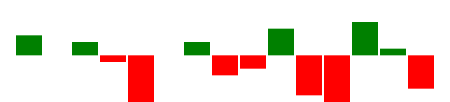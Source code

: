 {
  "$schema": "https://vega.github.io/schema/vega/v5.json",
  "width": 225,
  "height": 40,
  "padding": 0,
  "data": [
    {
      "name": "table",
      "values": [
        {
          "game": "g1",
          "diff": 3
        },
        {
          "game": "g2",
          "diff": 0
        },
        {
          "game": "g3",
          "diff": 2
        },
        {
          "game": "g4",
          "diff": -1
        },
        {
          "game": "g5",
          "diff": -7
        },
        {
          "game": "g6",
          "diff": 0
        },
        {
          "game": "g7",
          "diff": 2
        },
        {
          "game": "g8",
          "diff": -3
        },
        {
          "game": "g9",
          "diff": -2
        },
        {
          "game": "g10",
          "diff": 4
        },
        {
          "game": "g11",
          "diff": -6
        },
        {
          "game": "g12",
          "diff": -7
        },
        {
          "game": "g13",
          "diff": 5
        },
        {
          "game": "g14",
          "diff": 1
        },
        {
          "game": "g15",
          "diff": -5
        }

      ]
    }
  ],
  "signals": [
    {
      "name": "tooltip",
      "value": {},
      "on": [
        {
          "events": "rect:mouseover",
          "update": "datum"
        },
        {
          "events": "rect:mouseout",
          "update": "{}"
        }
      ]
    }
  ],
  "scales": [
    {
      "name": "xscale",
      "type": "band",
      "domain": {
        "data": "table",
        "field": "game"
      },
      "range": "width",
      "padding": 0.05,
      "round": true
    },
    {
      "name": "yscale",
      "domain": {
        "data": "table",
        "field": "diff"
      },
      "nice": true,
      "range": "height"
    }
  ],
  "axes": [
    {
      "orient": "bottom",
      "scale": "xscale",
      "labels": false,
      "ticks": false
    },
    {
      "orient": "right",
      "scale": "yscale",
      "labels": false,
      "ticks": false
    }
  ],
  "marks": [
    {
      "type": "rect",
      "from": {
        "data": "table"
      },
      "encode": {
        "enter": {
          "x": {
            "scale": "xscale",
            "field": "game"
          },
          "width": {
            "scale": "xscale",
            "band": 1
          },
          "y": {
            "scale": "yscale",
            "field": "diff"
          },
          "y2": {
            "scale": "yscale",
            "value": 0
          },
          "fill": [
            {
              "test": "datum.diff > 0",
              "value": "green"
            },
            {
              "value": "red"
            }
          ]
        },
        "update": {
          "fill": [
            {
              "test": "datum.diff > 0",
              "value": "green"
            },
            {
              "value": "red"
            }
          ]
        },
        "hover": {
          "fill": {
            "value": "black"
          }
        }
      }
    },
    {
      "type": "text",
      "encode": {
        "enter": {
          "align": {
            "value": "center"
          },
          "baseline": {
            "value": "bottom"
          },
          "fill": {
            "value": "#333"
          }
        },
        "update": {
          "x": {
            "scale": "xscale",
            "signal": "tooltip.game",
            "band": 0.5
          },
          "y": {
            "scale": "yscale",
            "signal": "tooltip.diff",
            "offset": 0.05
          },
          "text": {
            "signal": "tooltip.diff"
          },
          "fillOpacity": [
            {
              "test": "datum === tooltip",
              "value": 0
            },
            {
              "value": 1
            }
          ]
        }
      }
    }
  ],
  "config": {}
}
